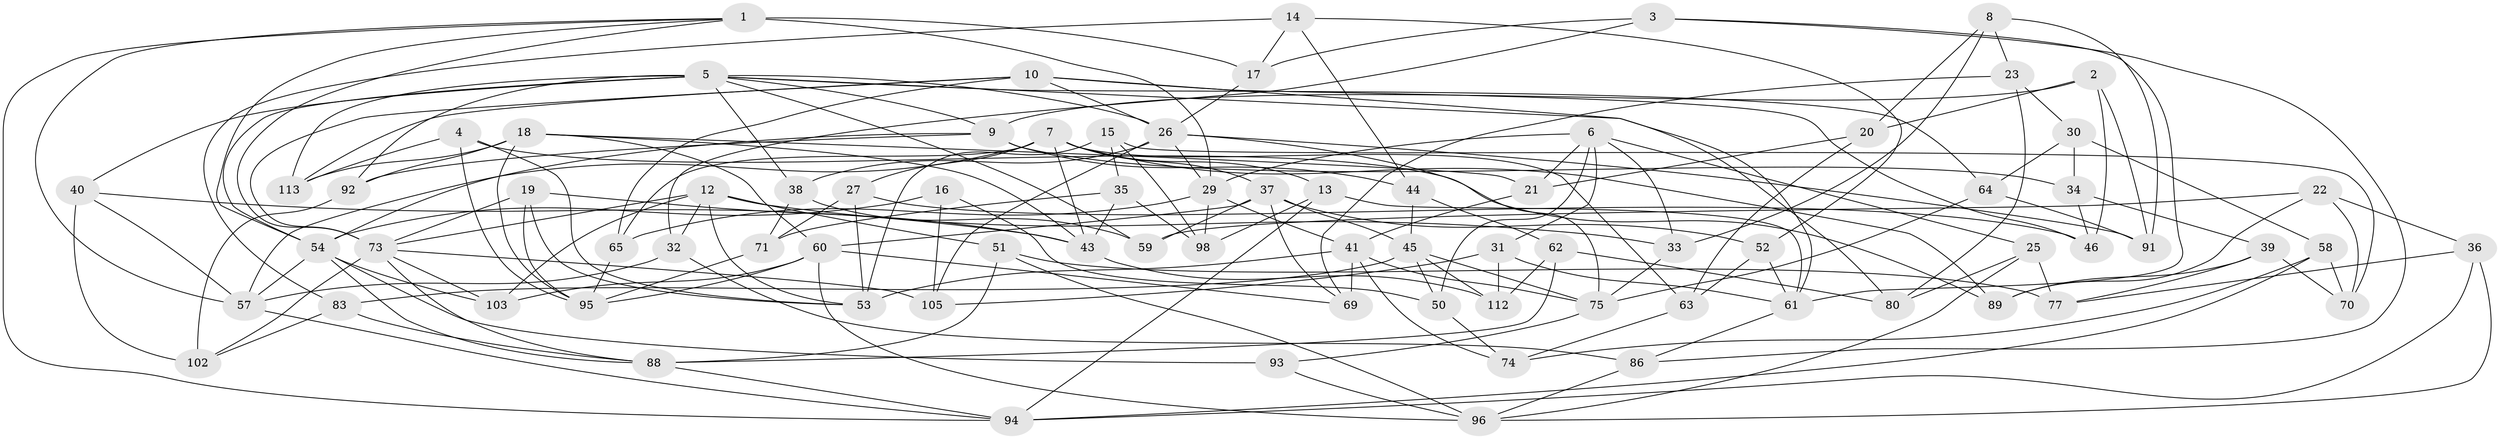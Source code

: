 // original degree distribution, {4: 1.0}
// Generated by graph-tools (version 1.1) at 2025/20/03/04/25 18:20:38]
// undirected, 80 vertices, 190 edges
graph export_dot {
graph [start="1"]
  node [color=gray90,style=filled];
  1 [super="+24"];
  2;
  3;
  4;
  5 [super="+49+28"];
  6 [super="+56"];
  7 [super="+67+90"];
  8;
  9 [super="+97"];
  10 [super="+11"];
  12 [super="+72"];
  13;
  14;
  15;
  16;
  17;
  18 [super="+111"];
  19;
  20;
  21;
  22;
  23;
  25;
  26 [super="+47+42"];
  27;
  29 [super="+48"];
  30;
  31;
  32;
  33;
  34;
  35;
  36;
  37 [super="+109"];
  38;
  39;
  40;
  41 [super="+79"];
  43 [super="+68"];
  44;
  45 [super="+66"];
  46;
  50;
  51;
  52;
  53 [super="+55"];
  54 [super="+78"];
  57 [super="+87"];
  58;
  59;
  60 [super="+76+114"];
  61 [super="+100"];
  62;
  63;
  64;
  65;
  69;
  70;
  71;
  73 [super="+110+81"];
  74;
  75 [super="+107"];
  77;
  80;
  83;
  86;
  88 [super="+115"];
  89;
  91;
  92;
  93;
  94 [super="+104"];
  95 [super="+108"];
  96 [super="+99"];
  98;
  102;
  103;
  105;
  112;
  113;
  1 -- 29 [weight=3];
  1 -- 57;
  1 -- 17;
  1 -- 73;
  1 -- 94;
  1 -- 54;
  2 -- 91;
  2 -- 46;
  2 -- 20;
  2 -- 9;
  3 -- 86;
  3 -- 17;
  3 -- 32;
  3 -- 61;
  4 -- 113;
  4 -- 89;
  4 -- 95;
  4 -- 53;
  5 -- 80;
  5 -- 113;
  5 -- 54;
  5 -- 40;
  5 -- 9;
  5 -- 92;
  5 -- 26;
  5 -- 64;
  5 -- 59;
  5 -- 38;
  6 -- 25;
  6 -- 21;
  6 -- 33;
  6 -- 50;
  6 -- 29;
  6 -- 31;
  7 -- 89;
  7 -- 63;
  7 -- 65;
  7 -- 27;
  7 -- 43;
  7 -- 57;
  7 -- 37;
  7 -- 13;
  8 -- 91;
  8 -- 23;
  8 -- 20;
  8 -- 33;
  9 -- 44;
  9 -- 54;
  9 -- 92;
  9 -- 34;
  10 -- 46;
  10 -- 65;
  10 -- 61;
  10 -- 73;
  10 -- 113;
  10 -- 26;
  12 -- 73;
  12 -- 51;
  12 -- 103;
  12 -- 32;
  12 -- 33;
  12 -- 53;
  13 -- 98;
  13 -- 61;
  13 -- 94;
  14 -- 44;
  14 -- 52;
  14 -- 83;
  14 -- 17;
  15 -- 70;
  15 -- 53;
  15 -- 35;
  15 -- 98;
  16 -- 105;
  16 -- 50;
  16 -- 54 [weight=2];
  17 -- 26;
  18 -- 95;
  18 -- 113;
  18 -- 43;
  18 -- 92;
  18 -- 21;
  18 -- 60;
  19 -- 95;
  19 -- 73;
  19 -- 43;
  19 -- 53;
  20 -- 63;
  20 -- 21;
  21 -- 41;
  22 -- 89;
  22 -- 59;
  22 -- 36;
  22 -- 70;
  23 -- 80;
  23 -- 30;
  23 -- 69;
  25 -- 80;
  25 -- 77;
  25 -- 96;
  26 -- 29;
  26 -- 105;
  26 -- 75;
  26 -- 91;
  26 -- 38;
  27 -- 46;
  27 -- 53;
  27 -- 71;
  29 -- 65;
  29 -- 98;
  29 -- 41;
  30 -- 34;
  30 -- 64;
  30 -- 58;
  31 -- 105;
  31 -- 112;
  31 -- 61;
  32 -- 57;
  32 -- 86;
  33 -- 75;
  34 -- 46;
  34 -- 39;
  35 -- 71;
  35 -- 98;
  35 -- 43;
  36 -- 77;
  36 -- 96;
  36 -- 94;
  37 -- 52;
  37 -- 59;
  37 -- 69;
  37 -- 45;
  37 -- 60;
  38 -- 59;
  38 -- 71;
  39 -- 70;
  39 -- 77;
  39 -- 89;
  40 -- 57;
  40 -- 102;
  40 -- 43;
  41 -- 74;
  41 -- 75;
  41 -- 69;
  41 -- 53;
  43 -- 112;
  44 -- 62;
  44 -- 45;
  45 -- 112;
  45 -- 83;
  45 -- 50;
  45 -- 75;
  50 -- 74;
  51 -- 88;
  51 -- 77;
  51 -- 96;
  52 -- 61;
  52 -- 63;
  54 -- 93 [weight=2];
  54 -- 103;
  54 -- 88;
  54 -- 57;
  57 -- 94;
  58 -- 74;
  58 -- 70;
  58 -- 94;
  60 -- 96;
  60 -- 103;
  60 -- 95;
  60 -- 69;
  61 -- 86;
  62 -- 112;
  62 -- 80;
  62 -- 88;
  63 -- 74;
  64 -- 91;
  64 -- 75;
  65 -- 95;
  71 -- 95;
  73 -- 102;
  73 -- 105;
  73 -- 103;
  73 -- 88;
  75 -- 93;
  83 -- 102;
  83 -- 88;
  86 -- 96;
  88 -- 94;
  92 -- 102;
  93 -- 96;
}
